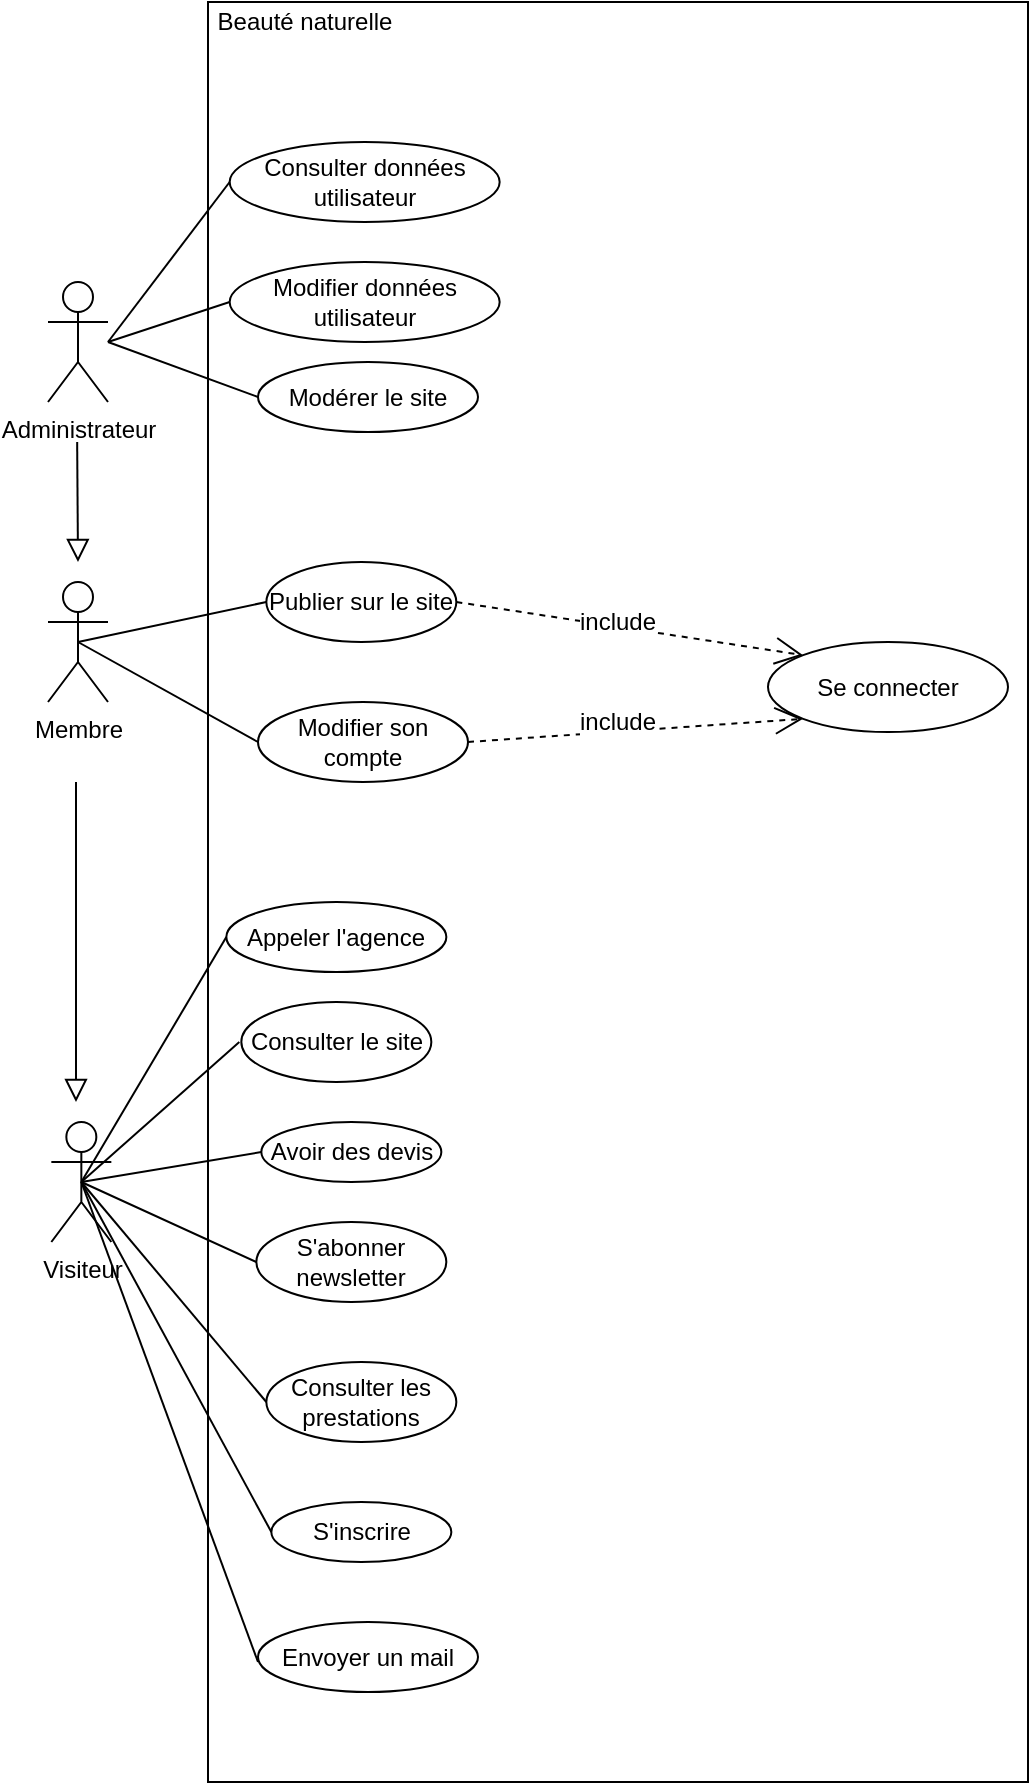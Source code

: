 <mxfile version="12.4.9"><diagram id="4_B6VYWw9bvhtnRted4v" name="Page-1"><mxGraphModel dx="1391" dy="899" grid="1" gridSize="10" guides="1" tooltips="1" connect="1" arrows="1" fold="1" page="1" pageScale="1" pageWidth="827" pageHeight="1169" math="0" shadow="0"><root><mxCell id="0"/><mxCell id="1" parent="0"/><mxCell id="ojB8u_n5zXgxZFzfZ7V_-3" value="" style="rounded=0;whiteSpace=wrap;html=1;align=left;" parent="1" vertex="1"><mxGeometry x="190" y="40" width="410" height="890" as="geometry"/></mxCell><mxCell id="ojB8u_n5zXgxZFzfZ7V_-5" value="Beauté naturelle" style="text;html=1;strokeColor=none;fillColor=none;align=center;verticalAlign=middle;whiteSpace=wrap;rounded=0;" parent="1" vertex="1"><mxGeometry x="190" y="40" width="97" height="20" as="geometry"/></mxCell><mxCell id="ojB8u_n5zXgxZFzfZ7V_-6" value="Membre" style="shape=umlActor;verticalLabelPosition=bottom;labelBackgroundColor=#ffffff;verticalAlign=top;html=1;outlineConnect=0;" parent="1" vertex="1"><mxGeometry x="110" y="330" width="30" height="60" as="geometry"/></mxCell><mxCell id="ojB8u_n5zXgxZFzfZ7V_-9" value="Se connecter" style="ellipse;whiteSpace=wrap;html=1;" parent="1" vertex="1"><mxGeometry x="470" y="360" width="120" height="45" as="geometry"/></mxCell><mxCell id="ojB8u_n5zXgxZFzfZ7V_-10" value="S'inscrire" style="ellipse;whiteSpace=wrap;html=1;" parent="1" vertex="1"><mxGeometry x="221.67" y="790" width="90" height="30" as="geometry"/></mxCell><mxCell id="ojB8u_n5zXgxZFzfZ7V_-11" value="Avoir des devis" style="ellipse;whiteSpace=wrap;html=1;" parent="1" vertex="1"><mxGeometry x="216.67" y="600" width="90" height="30" as="geometry"/></mxCell><mxCell id="ojB8u_n5zXgxZFzfZ7V_-12" value="Consulter les prestations" style="ellipse;whiteSpace=wrap;html=1;" parent="1" vertex="1"><mxGeometry x="219.17" y="720" width="95" height="40" as="geometry"/></mxCell><mxCell id="ojB8u_n5zXgxZFzfZ7V_-13" value="S'abonner newsletter" style="ellipse;whiteSpace=wrap;html=1;" parent="1" vertex="1"><mxGeometry x="214.17" y="650" width="95" height="40" as="geometry"/></mxCell><mxCell id="ojB8u_n5zXgxZFzfZ7V_-14" value="Consulter données utilisateur" style="ellipse;whiteSpace=wrap;html=1;" parent="1" vertex="1"><mxGeometry x="200.83" y="110" width="135" height="40" as="geometry"/></mxCell><mxCell id="ojB8u_n5zXgxZFzfZ7V_-15" value="Modifier données utilisateur" style="ellipse;whiteSpace=wrap;html=1;" parent="1" vertex="1"><mxGeometry x="200.83" y="170" width="135" height="40" as="geometry"/></mxCell><mxCell id="ojB8u_n5zXgxZFzfZ7V_-16" value="Publier sur le site" style="ellipse;whiteSpace=wrap;html=1;" parent="1" vertex="1"><mxGeometry x="219.17" y="320" width="95" height="40" as="geometry"/></mxCell><mxCell id="ojB8u_n5zXgxZFzfZ7V_-18" value="Administrateur" style="shape=umlActor;verticalLabelPosition=bottom;labelBackgroundColor=#ffffff;verticalAlign=top;html=1;outlineConnect=0;" parent="1" vertex="1"><mxGeometry x="110" y="180" width="30" height="60" as="geometry"/></mxCell><mxCell id="ojB8u_n5zXgxZFzfZ7V_-34" value="Modifier son compte" style="ellipse;whiteSpace=wrap;html=1;" parent="1" vertex="1"><mxGeometry x="215" y="390" width="105" height="40" as="geometry"/></mxCell><mxCell id="ojB8u_n5zXgxZFzfZ7V_-37" value="Modérer le site" style="ellipse;whiteSpace=wrap;html=1;" parent="1" vertex="1"><mxGeometry x="215" y="220" width="110" height="35" as="geometry"/></mxCell><mxCell id="FLwlsprIiwjIkoELsXkJ-1" value="Visiteur" style="shape=umlActor;verticalLabelPosition=bottom;labelBackgroundColor=#ffffff;verticalAlign=top;html=1;outlineConnect=0;" vertex="1" parent="1"><mxGeometry x="111.67" y="600" width="30" height="60" as="geometry"/></mxCell><mxCell id="FLwlsprIiwjIkoELsXkJ-5" value="Consulter le site" style="ellipse;whiteSpace=wrap;html=1;" vertex="1" parent="1"><mxGeometry x="206.67" y="540" width="95" height="40" as="geometry"/></mxCell><mxCell id="FLwlsprIiwjIkoELsXkJ-6" value="Envoyer un mail" style="ellipse;whiteSpace=wrap;html=1;" vertex="1" parent="1"><mxGeometry x="215.0" y="850" width="110" height="35" as="geometry"/></mxCell><mxCell id="FLwlsprIiwjIkoELsXkJ-7" value="Appeler l'agence" style="ellipse;whiteSpace=wrap;html=1;" vertex="1" parent="1"><mxGeometry x="199.17" y="490" width="110" height="35" as="geometry"/></mxCell><mxCell id="FLwlsprIiwjIkoELsXkJ-9" value="" style="endArrow=none;html=1;" edge="1" parent="1"><mxGeometry width="50" height="50" relative="1" as="geometry"><mxPoint x="140" y="210" as="sourcePoint"/><mxPoint x="200.83" y="130" as="targetPoint"/></mxGeometry></mxCell><mxCell id="FLwlsprIiwjIkoELsXkJ-10" value="" style="endArrow=none;html=1;entryX=0;entryY=0.5;entryDx=0;entryDy=0;" edge="1" parent="1" target="ojB8u_n5zXgxZFzfZ7V_-15"><mxGeometry width="50" height="50" relative="1" as="geometry"><mxPoint x="140" y="210" as="sourcePoint"/><mxPoint x="183.33" y="165" as="targetPoint"/></mxGeometry></mxCell><mxCell id="FLwlsprIiwjIkoELsXkJ-11" value="" style="endArrow=none;html=1;entryX=0;entryY=0.5;entryDx=0;entryDy=0;exitX=0.5;exitY=0.5;exitDx=0;exitDy=0;exitPerimeter=0;" edge="1" parent="1" source="FLwlsprIiwjIkoELsXkJ-1" target="FLwlsprIiwjIkoELsXkJ-7"><mxGeometry width="50" height="50" relative="1" as="geometry"><mxPoint x="141.67" y="510" as="sourcePoint"/><mxPoint x="191.67" y="460" as="targetPoint"/></mxGeometry></mxCell><mxCell id="FLwlsprIiwjIkoELsXkJ-13" value="" style="endArrow=none;html=1;exitX=0.5;exitY=0.5;exitDx=0;exitDy=0;exitPerimeter=0;" edge="1" parent="1" source="FLwlsprIiwjIkoELsXkJ-1"><mxGeometry width="50" height="50" relative="1" as="geometry"><mxPoint x="141.67" y="510" as="sourcePoint"/><mxPoint x="205.67" y="560" as="targetPoint"/></mxGeometry></mxCell><mxCell id="FLwlsprIiwjIkoELsXkJ-14" value="" style="endArrow=none;html=1;entryX=0;entryY=0.5;entryDx=0;entryDy=0;exitX=0.5;exitY=0.5;exitDx=0;exitDy=0;exitPerimeter=0;" edge="1" parent="1" source="FLwlsprIiwjIkoELsXkJ-1" target="ojB8u_n5zXgxZFzfZ7V_-11"><mxGeometry width="50" height="50" relative="1" as="geometry"><mxPoint x="141.67" y="510" as="sourcePoint"/><mxPoint x="209.17" y="610" as="targetPoint"/></mxGeometry></mxCell><mxCell id="FLwlsprIiwjIkoELsXkJ-16" value="" style="endArrow=none;html=1;entryX=0;entryY=0.5;entryDx=0;entryDy=0;exitX=0.5;exitY=0.5;exitDx=0;exitDy=0;exitPerimeter=0;" edge="1" parent="1" source="FLwlsprIiwjIkoELsXkJ-1" target="ojB8u_n5zXgxZFzfZ7V_-13"><mxGeometry width="50" height="50" relative="1" as="geometry"><mxPoint x="131.67" y="630" as="sourcePoint"/><mxPoint x="181.67" y="580" as="targetPoint"/></mxGeometry></mxCell><mxCell id="FLwlsprIiwjIkoELsXkJ-17" value="" style="endArrow=none;html=1;exitX=0.5;exitY=0.5;exitDx=0;exitDy=0;exitPerimeter=0;" edge="1" parent="1" source="FLwlsprIiwjIkoELsXkJ-1"><mxGeometry width="50" height="50" relative="1" as="geometry"><mxPoint x="169.17" y="790" as="sourcePoint"/><mxPoint x="219.17" y="740" as="targetPoint"/></mxGeometry></mxCell><mxCell id="FLwlsprIiwjIkoELsXkJ-18" value="" style="endArrow=none;html=1;exitX=0.5;exitY=0.5;exitDx=0;exitDy=0;exitPerimeter=0;entryX=0;entryY=0.5;entryDx=0;entryDy=0;" edge="1" parent="1" source="FLwlsprIiwjIkoELsXkJ-1" target="ojB8u_n5zXgxZFzfZ7V_-10"><mxGeometry width="50" height="50" relative="1" as="geometry"><mxPoint x="171.67" y="850" as="sourcePoint"/><mxPoint x="221.67" y="800" as="targetPoint"/></mxGeometry></mxCell><mxCell id="FLwlsprIiwjIkoELsXkJ-19" value="" style="endArrow=none;html=1;exitX=0.5;exitY=0.5;exitDx=0;exitDy=0;exitPerimeter=0;" edge="1" parent="1" source="FLwlsprIiwjIkoELsXkJ-1"><mxGeometry width="50" height="50" relative="1" as="geometry"><mxPoint x="165.0" y="920" as="sourcePoint"/><mxPoint x="215.0" y="870" as="targetPoint"/></mxGeometry></mxCell><mxCell id="FLwlsprIiwjIkoELsXkJ-20" value="" style="endArrow=none;html=1;exitX=0.5;exitY=0.5;exitDx=0;exitDy=0;exitPerimeter=0;entryX=0;entryY=0.5;entryDx=0;entryDy=0;" edge="1" parent="1" source="ojB8u_n5zXgxZFzfZ7V_-6" target="ojB8u_n5zXgxZFzfZ7V_-34"><mxGeometry width="50" height="50" relative="1" as="geometry"><mxPoint x="157.5" y="330" as="sourcePoint"/><mxPoint x="207.5" y="280" as="targetPoint"/></mxGeometry></mxCell><mxCell id="FLwlsprIiwjIkoELsXkJ-23" value="" style="endArrow=none;html=1;exitX=0.5;exitY=0.5;exitDx=0;exitDy=0;exitPerimeter=0;entryX=0;entryY=0.5;entryDx=0;entryDy=0;" edge="1" parent="1" source="ojB8u_n5zXgxZFzfZ7V_-6" target="ojB8u_n5zXgxZFzfZ7V_-16"><mxGeometry width="50" height="50" relative="1" as="geometry"><mxPoint x="145" y="410.0" as="sourcePoint"/><mxPoint x="215" y="440" as="targetPoint"/></mxGeometry></mxCell><mxCell id="FLwlsprIiwjIkoELsXkJ-24" value="" style="endArrow=none;html=1;entryX=0;entryY=0.5;entryDx=0;entryDy=0;" edge="1" parent="1" target="ojB8u_n5zXgxZFzfZ7V_-37"><mxGeometry width="50" height="50" relative="1" as="geometry"><mxPoint x="140" y="210" as="sourcePoint"/><mxPoint x="205.0" y="220" as="targetPoint"/></mxGeometry></mxCell><mxCell id="FLwlsprIiwjIkoELsXkJ-28" value="Extends" style="endArrow=block;endSize=9;endFill=0;strokeColor=#000000;html=1;labelBackgroundColor=#ffffff;noLabel=1;fontColor=none;" edge="1" parent="1"><mxGeometry width="160" relative="1" as="geometry"><mxPoint x="124" y="430" as="sourcePoint"/><mxPoint x="124" y="590" as="targetPoint"/></mxGeometry></mxCell><mxCell id="FLwlsprIiwjIkoELsXkJ-29" value="Extends" style="endArrow=block;endSize=9;endFill=0;strokeColor=#000000;html=1;labelBackgroundColor=#ffffff;noLabel=1;fontColor=none;" edge="1" parent="1"><mxGeometry width="160" relative="1" as="geometry"><mxPoint x="124.58" y="260" as="sourcePoint"/><mxPoint x="125" y="320" as="targetPoint"/></mxGeometry></mxCell><mxCell id="FLwlsprIiwjIkoELsXkJ-35" value="Use" style="endArrow=open;endSize=12;dashed=1;html=1;labelBackgroundColor=#ffffff;strokeColor=#000000;fontColor=none;noLabel=1;entryX=0;entryY=1;entryDx=0;entryDy=0;exitX=1;exitY=0.5;exitDx=0;exitDy=0;" edge="1" parent="1" source="ojB8u_n5zXgxZFzfZ7V_-34" target="ojB8u_n5zXgxZFzfZ7V_-9"><mxGeometry width="160" relative="1" as="geometry"><mxPoint x="350" y="409.58" as="sourcePoint"/><mxPoint x="510" y="409.58" as="targetPoint"/></mxGeometry></mxCell><object label="Use" id="FLwlsprIiwjIkoELsXkJ-36"><mxCell style="endArrow=open;endSize=12;dashed=1;html=1;labelBackgroundColor=#ffffff;strokeColor=#000000;fontColor=none;entryX=0;entryY=0;entryDx=0;entryDy=0;noLabel=1;exitX=1;exitY=0.5;exitDx=0;exitDy=0;" edge="1" parent="1" source="ojB8u_n5zXgxZFzfZ7V_-16" target="ojB8u_n5zXgxZFzfZ7V_-9"><mxGeometry width="160" relative="1" as="geometry"><mxPoint x="341.67" y="347.08" as="sourcePoint"/><mxPoint x="371.67" y="320.0" as="targetPoint"/></mxGeometry></mxCell></object><mxCell id="FLwlsprIiwjIkoELsXkJ-38" value="include" style="text;strokeColor=none;fillColor=none;align=center;verticalAlign=middle;rounded=0;fontColor=#000000;html=1;whiteSpace=wrap;labelBackgroundColor=#ffffff;" vertex="1" parent="1"><mxGeometry x="375" y="340.0" width="40" height="20" as="geometry"/></mxCell><mxCell id="FLwlsprIiwjIkoELsXkJ-42" value="include" style="text;strokeColor=none;fillColor=none;align=center;verticalAlign=middle;rounded=0;fontColor=#000000;html=1;whiteSpace=wrap;labelBackgroundColor=#ffffff;" vertex="1" parent="1"><mxGeometry x="375" y="390.0" width="40" height="20" as="geometry"/></mxCell></root></mxGraphModel></diagram></mxfile>